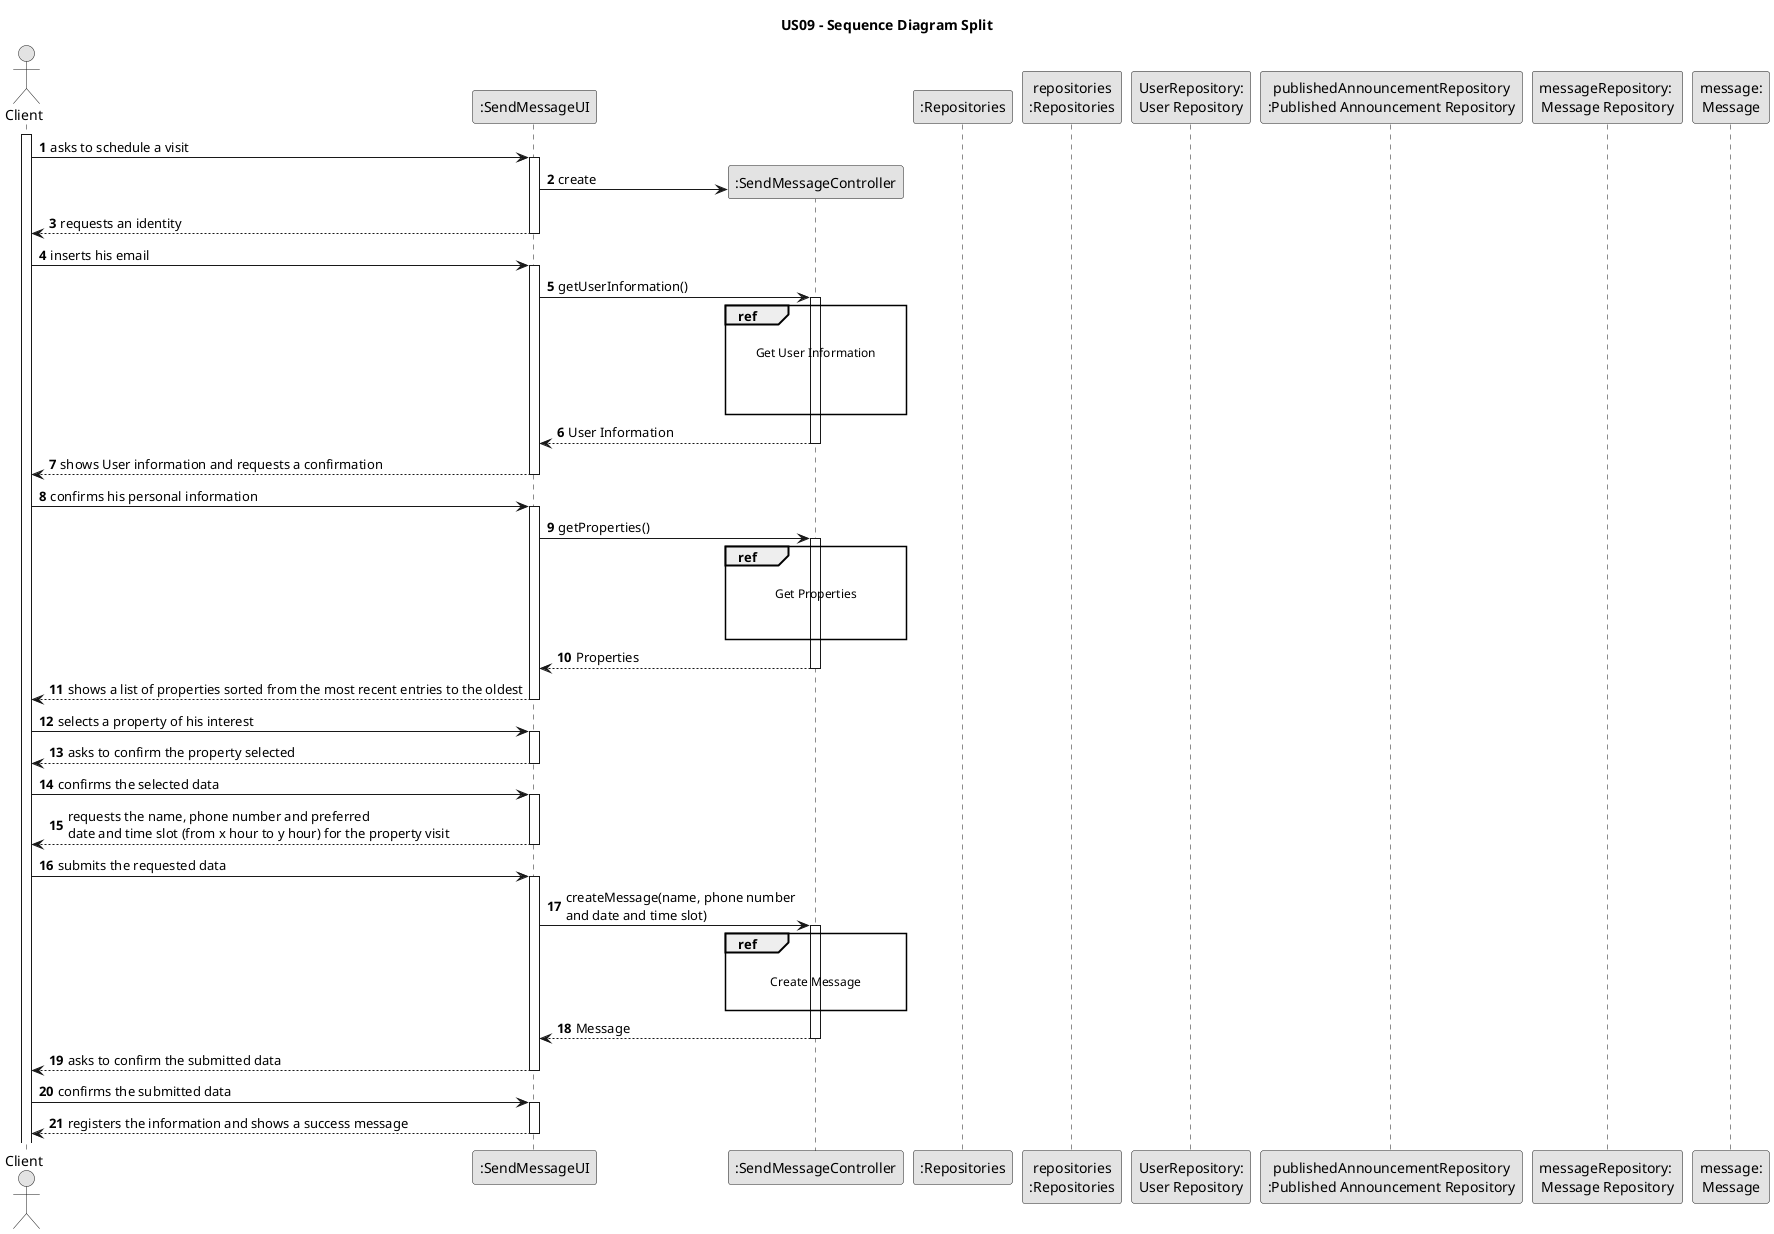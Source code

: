 @startuml
skinparam monochrome true
skinparam packageStyle rectangle
skinparam shadowing false

title US09 - Sequence Diagram Split

autonumber

'hide footbox
actor "Client" as Client
participant ":SendMessageUI" as UI
participant ":SendMessageController" as CTRL
participant ":Repositories" as Repository
participant "repositories\n:Repositories" as Repository2
participant "UserRepository:\nUser Repository" as UserRepository
participant "publishedAnnouncementRepository\n:Published Announcement Repository" as publishedAnnouncementRepository
participant "messageRepository: \nMessage Repository" as messageRepository
participant "message:\nMessage" as message

autonumber

        activate Client

    Client -> UI: asks to schedule a visit
        activate UI

        UI -> CTRL** : create
    UI --> Client : requests an identity
        deactivate UI

    Client -> UI : inserts his email
        activate UI

        UI -> CTRL : getUserInformation()

            activate CTRL

            ref over CTRL

            Get User Information


'            CTRL -> Repository : getInstance()
'                activate Repository
'
'            Repository --> CTRL : repositories
'                deactivate Repository
'
'            CTRL -> Repository2 : getUserInformationRepository()
'                activate Repository2
'
'            Repository2 --> CTRL : UserInformationRepository
'                deactivate Repository2
'
'            CTRL -> UserRepository : getUserInformation()
'
'                activate UserRepository
'
'            UserRepository --> CTRL : User Information
'
'                deactivate UserRepository

            end

        CTRL --> UI : User Information

            deactivate CTRL


    UI --> Client : shows User information and requests a confirmation
        deactivate UI

    Client -> UI : confirms his personal information
        activate UI

        UI -> CTRL : getProperties()
            activate CTRL

            ref over CTRL

                Get Properties


'            CTRL -> Repository : getInstance()
'                activate Repository
'
'            Repository --> CTRL : repositories
'                deactivate Repository
'
'            CTRL -> Repository2 : getPublishedAnnouncementRepository()
'                activate Repository2
'
'            Repository2 --> CTRL : PublishedAnnouncementRepository
'                deactivate Repository2
'
'            CTRL -> publishedAnnouncementRepository : getProperties()
'
'                activate publishedAnnouncementRepository
'
'            publishedAnnouncementRepository --> CTRL : Properties
'
'                deactivate publishedAnnouncementRepository
            end

        CTRL --> UI : Properties

            deactivate CTRL

    UI --> Client: shows a list of properties sorted from the most recent entries to the oldest
        deactivate UI

    Client -> UI: selects a property of his interest
        activate UI

    '   UI --> UI : keepPropertySelected(propertyDescription)


    UI --> Client: asks to confirm the property selected
        deactivate UI

    Client -> UI: confirms the selected data
        activate UI

    UI --> Client: requests the name, phone number and preferred \ndate and time slot (from x hour to y hour) for the property visit
        deactivate UI

    Client -> UI: submits the requested data
        activate UI

   ' UI --> UI : keepsData(name, phone number \nand date and time slot)

    UI -> CTRL: createMessage(name, phone number \nand date and time slot)
        activate CTRL

        ref over CTRL

        Create Message

'    CTRL ->CTRL: Property Selected
'
'        CTRL -> Repository : getInstance()
'            activate Repository
'
'        Repository --> CTRL : repositories
'            deactivate Repository
'
'        CTRL -> Repository2 : getMessageRepository()
'            activate Repository2
'
'        Repository2 --> CTRL : messageRepository
'            deactivate Repository2
'
'            CTRL -> messageRepository : createMessage(name, phone number and date and time slot)
'                activate messageRepository
'
'                messageRepository -> message** : createMessage(name, phone number \nand date and time slot)
'
'                messageRepository -> messageRepository : addMessage(message)
'                activate messageRepository
'
'                messageRepository -> messageRepository : validateMessage(message)
'                activate messageRepository
'
'                messageRepository --> CTRL : Message
'                deactivate messageRepository
'                deactivate messageRepository
'                deactivate messageRepository
            end

           CTRL --> UI : Message
           deactivate CTRL

    UI --> Client: asks to confirm the submitted data
        deactivate UI

    Client -> UI: confirms the submitted data
        activate UI

    UI --> Client: registers the information and shows a success message
        deactivate UI


@enduml